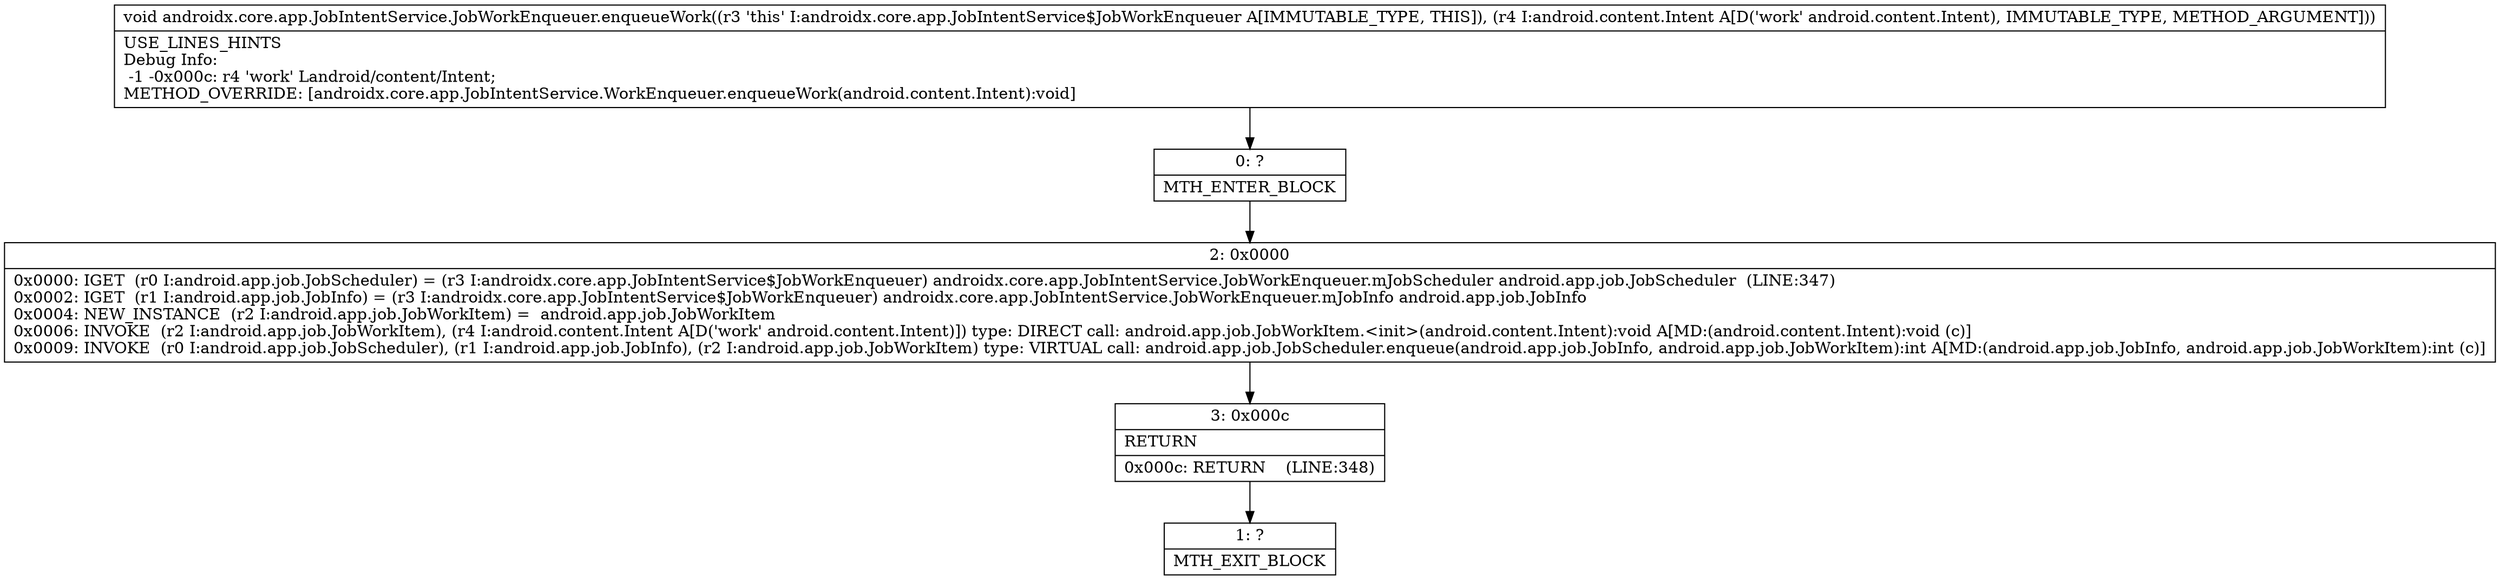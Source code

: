 digraph "CFG forandroidx.core.app.JobIntentService.JobWorkEnqueuer.enqueueWork(Landroid\/content\/Intent;)V" {
Node_0 [shape=record,label="{0\:\ ?|MTH_ENTER_BLOCK\l}"];
Node_2 [shape=record,label="{2\:\ 0x0000|0x0000: IGET  (r0 I:android.app.job.JobScheduler) = (r3 I:androidx.core.app.JobIntentService$JobWorkEnqueuer) androidx.core.app.JobIntentService.JobWorkEnqueuer.mJobScheduler android.app.job.JobScheduler  (LINE:347)\l0x0002: IGET  (r1 I:android.app.job.JobInfo) = (r3 I:androidx.core.app.JobIntentService$JobWorkEnqueuer) androidx.core.app.JobIntentService.JobWorkEnqueuer.mJobInfo android.app.job.JobInfo \l0x0004: NEW_INSTANCE  (r2 I:android.app.job.JobWorkItem) =  android.app.job.JobWorkItem \l0x0006: INVOKE  (r2 I:android.app.job.JobWorkItem), (r4 I:android.content.Intent A[D('work' android.content.Intent)]) type: DIRECT call: android.app.job.JobWorkItem.\<init\>(android.content.Intent):void A[MD:(android.content.Intent):void (c)]\l0x0009: INVOKE  (r0 I:android.app.job.JobScheduler), (r1 I:android.app.job.JobInfo), (r2 I:android.app.job.JobWorkItem) type: VIRTUAL call: android.app.job.JobScheduler.enqueue(android.app.job.JobInfo, android.app.job.JobWorkItem):int A[MD:(android.app.job.JobInfo, android.app.job.JobWorkItem):int (c)]\l}"];
Node_3 [shape=record,label="{3\:\ 0x000c|RETURN\l|0x000c: RETURN    (LINE:348)\l}"];
Node_1 [shape=record,label="{1\:\ ?|MTH_EXIT_BLOCK\l}"];
MethodNode[shape=record,label="{void androidx.core.app.JobIntentService.JobWorkEnqueuer.enqueueWork((r3 'this' I:androidx.core.app.JobIntentService$JobWorkEnqueuer A[IMMUTABLE_TYPE, THIS]), (r4 I:android.content.Intent A[D('work' android.content.Intent), IMMUTABLE_TYPE, METHOD_ARGUMENT]))  | USE_LINES_HINTS\lDebug Info:\l  \-1 \-0x000c: r4 'work' Landroid\/content\/Intent;\lMETHOD_OVERRIDE: [androidx.core.app.JobIntentService.WorkEnqueuer.enqueueWork(android.content.Intent):void]\l}"];
MethodNode -> Node_0;Node_0 -> Node_2;
Node_2 -> Node_3;
Node_3 -> Node_1;
}

